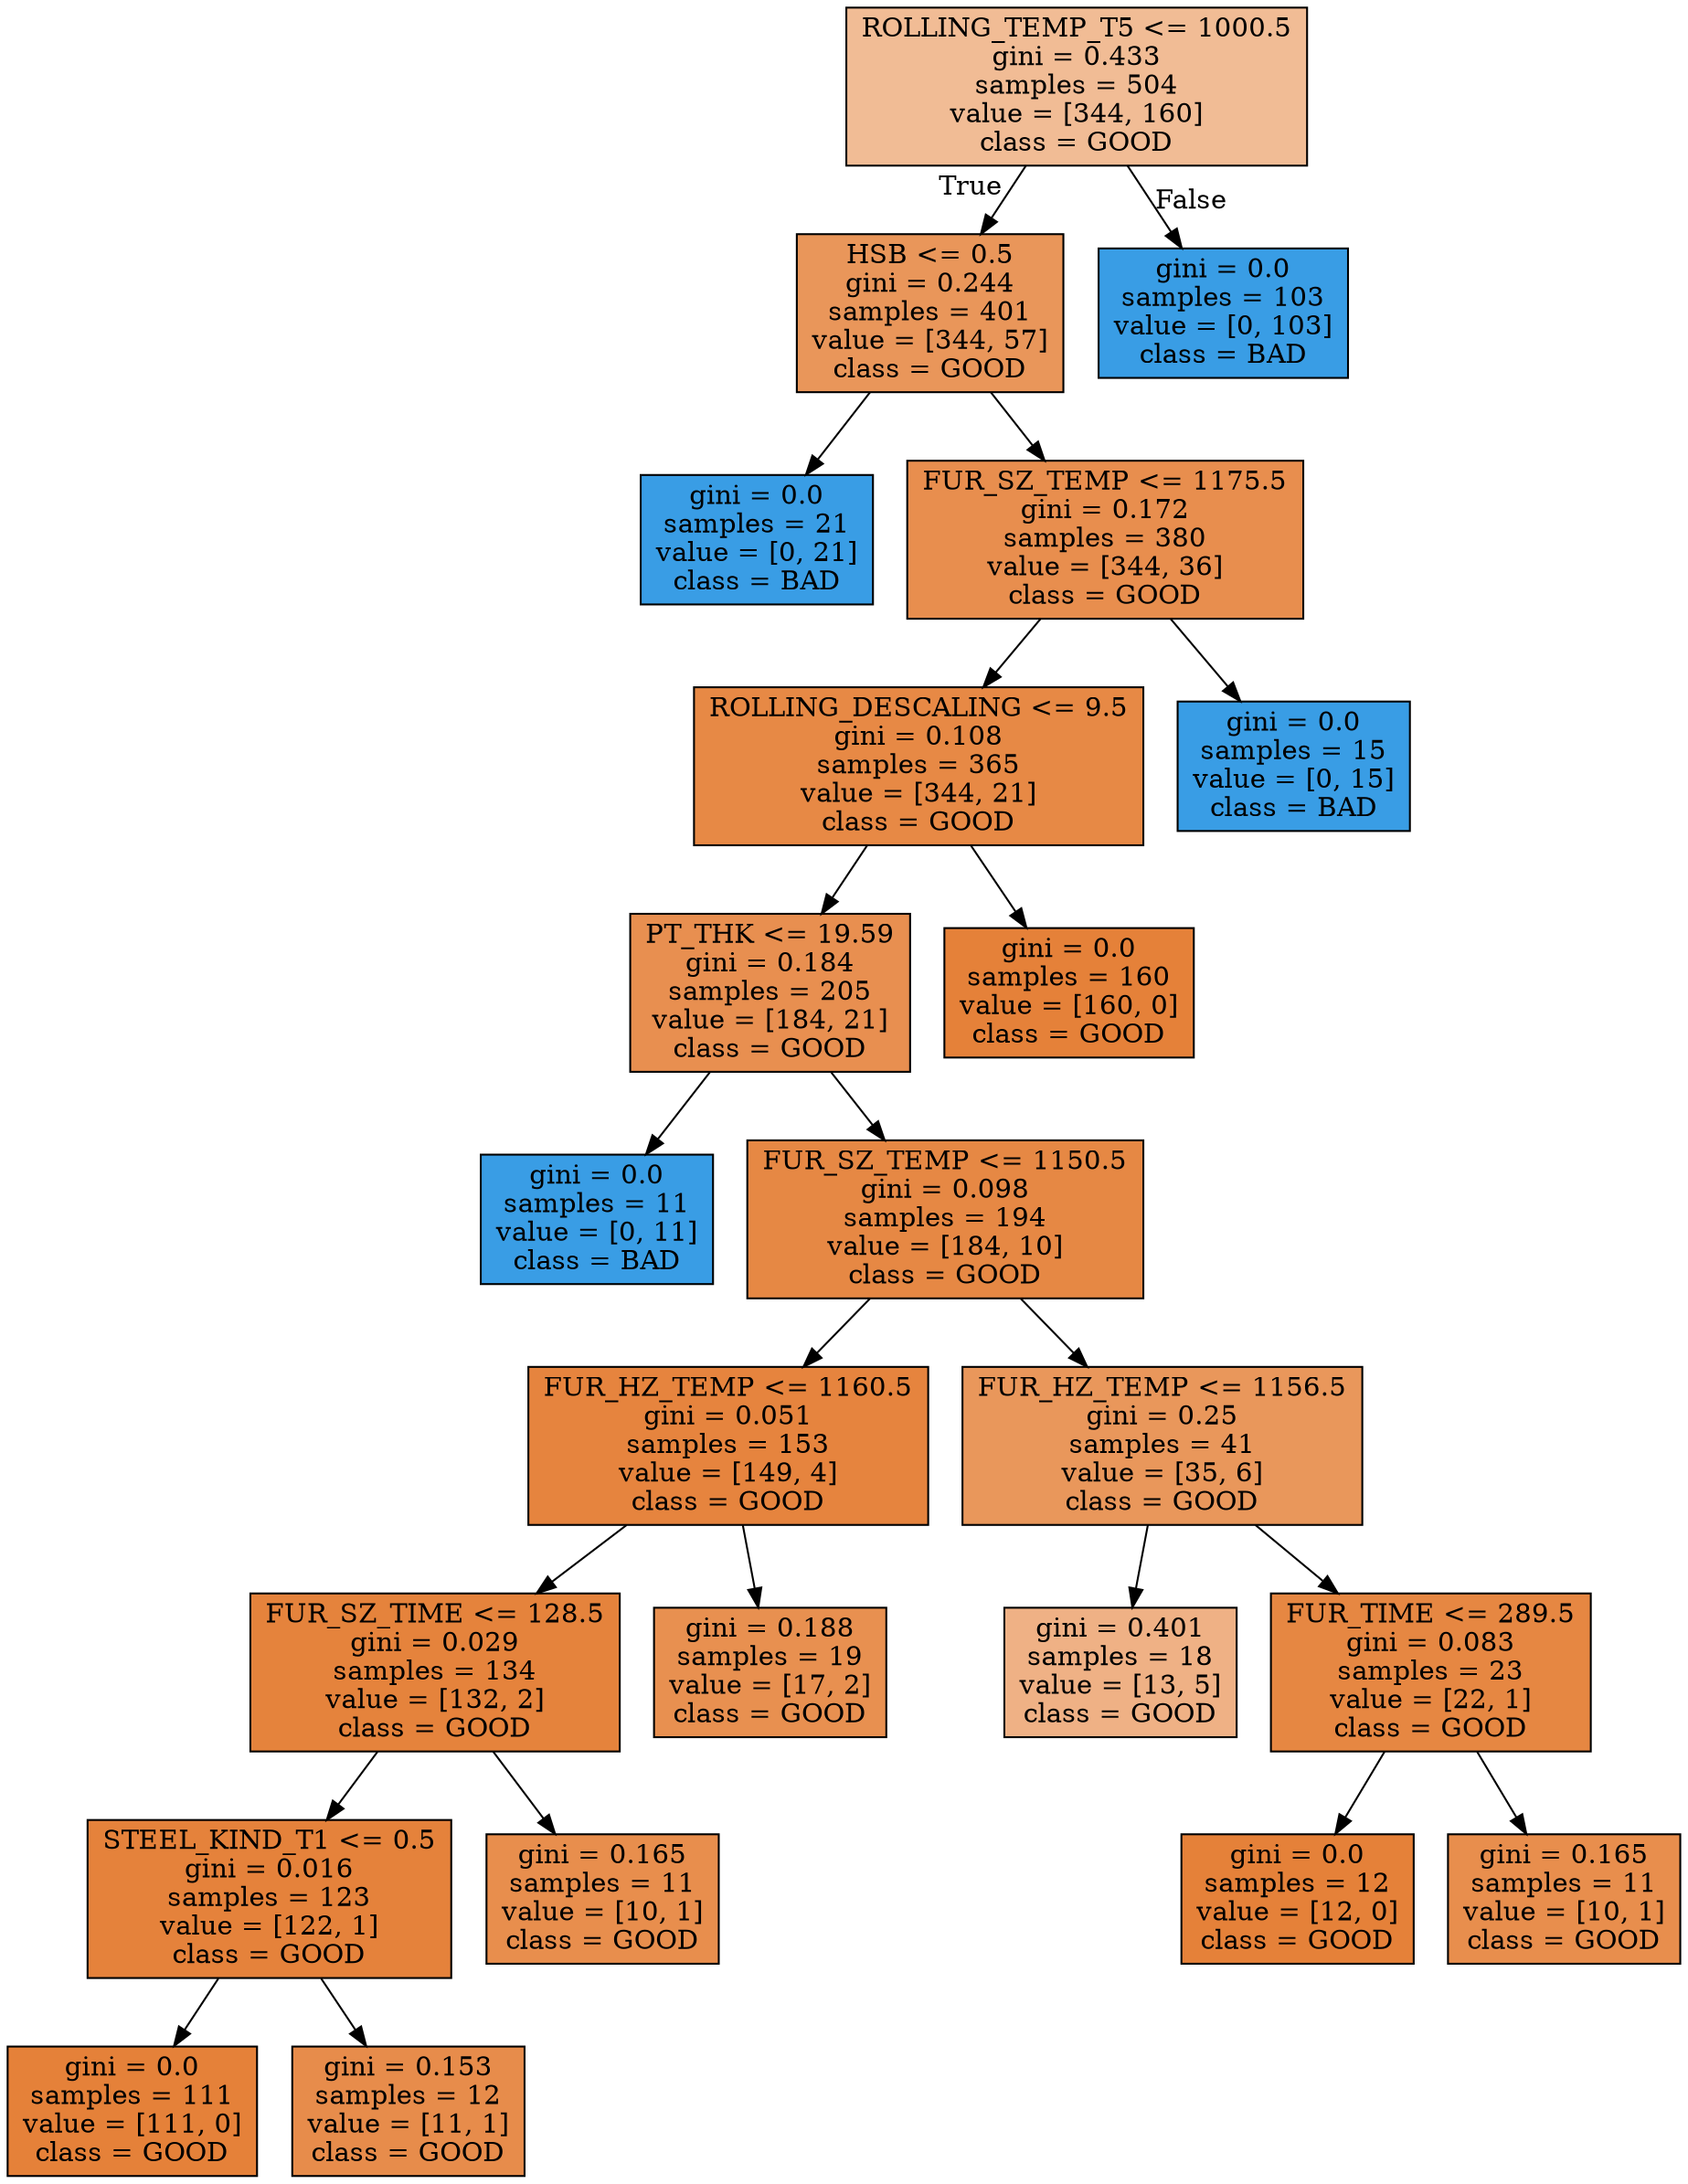 digraph Tree {
node [shape=box, style="filled", color="black"] ;
0 [label="ROLLING_TEMP_T5 <= 1000.5\ngini = 0.433\nsamples = 504\nvalue = [344, 160]\nclass = GOOD", fillcolor="#f1bc95"] ;
1 [label="HSB <= 0.5\ngini = 0.244\nsamples = 401\nvalue = [344, 57]\nclass = GOOD", fillcolor="#e9965a"] ;
0 -> 1 [labeldistance=2.5, labelangle=45, headlabel="True"] ;
2 [label="gini = 0.0\nsamples = 21\nvalue = [0, 21]\nclass = BAD", fillcolor="#399de5"] ;
1 -> 2 ;
3 [label="FUR_SZ_TEMP <= 1175.5\ngini = 0.172\nsamples = 380\nvalue = [344, 36]\nclass = GOOD", fillcolor="#e88e4e"] ;
1 -> 3 ;
4 [label="ROLLING_DESCALING <= 9.5\ngini = 0.108\nsamples = 365\nvalue = [344, 21]\nclass = GOOD", fillcolor="#e78945"] ;
3 -> 4 ;
5 [label="PT_THK <= 19.59\ngini = 0.184\nsamples = 205\nvalue = [184, 21]\nclass = GOOD", fillcolor="#e88f50"] ;
4 -> 5 ;
6 [label="gini = 0.0\nsamples = 11\nvalue = [0, 11]\nclass = BAD", fillcolor="#399de5"] ;
5 -> 6 ;
7 [label="FUR_SZ_TEMP <= 1150.5\ngini = 0.098\nsamples = 194\nvalue = [184, 10]\nclass = GOOD", fillcolor="#e68844"] ;
5 -> 7 ;
8 [label="FUR_HZ_TEMP <= 1160.5\ngini = 0.051\nsamples = 153\nvalue = [149, 4]\nclass = GOOD", fillcolor="#e6843e"] ;
7 -> 8 ;
9 [label="FUR_SZ_TIME <= 128.5\ngini = 0.029\nsamples = 134\nvalue = [132, 2]\nclass = GOOD", fillcolor="#e5833c"] ;
8 -> 9 ;
10 [label="STEEL_KIND_T1 <= 0.5\ngini = 0.016\nsamples = 123\nvalue = [122, 1]\nclass = GOOD", fillcolor="#e5823b"] ;
9 -> 10 ;
11 [label="gini = 0.0\nsamples = 111\nvalue = [111, 0]\nclass = GOOD", fillcolor="#e58139"] ;
10 -> 11 ;
12 [label="gini = 0.153\nsamples = 12\nvalue = [11, 1]\nclass = GOOD", fillcolor="#e78c4b"] ;
10 -> 12 ;
13 [label="gini = 0.165\nsamples = 11\nvalue = [10, 1]\nclass = GOOD", fillcolor="#e88e4d"] ;
9 -> 13 ;
14 [label="gini = 0.188\nsamples = 19\nvalue = [17, 2]\nclass = GOOD", fillcolor="#e89050"] ;
8 -> 14 ;
15 [label="FUR_HZ_TEMP <= 1156.5\ngini = 0.25\nsamples = 41\nvalue = [35, 6]\nclass = GOOD", fillcolor="#e9975b"] ;
7 -> 15 ;
16 [label="gini = 0.401\nsamples = 18\nvalue = [13, 5]\nclass = GOOD", fillcolor="#efb185"] ;
15 -> 16 ;
17 [label="FUR_TIME <= 289.5\ngini = 0.083\nsamples = 23\nvalue = [22, 1]\nclass = GOOD", fillcolor="#e68742"] ;
15 -> 17 ;
18 [label="gini = 0.0\nsamples = 12\nvalue = [12, 0]\nclass = GOOD", fillcolor="#e58139"] ;
17 -> 18 ;
19 [label="gini = 0.165\nsamples = 11\nvalue = [10, 1]\nclass = GOOD", fillcolor="#e88e4d"] ;
17 -> 19 ;
20 [label="gini = 0.0\nsamples = 160\nvalue = [160, 0]\nclass = GOOD", fillcolor="#e58139"] ;
4 -> 20 ;
21 [label="gini = 0.0\nsamples = 15\nvalue = [0, 15]\nclass = BAD", fillcolor="#399de5"] ;
3 -> 21 ;
22 [label="gini = 0.0\nsamples = 103\nvalue = [0, 103]\nclass = BAD", fillcolor="#399de5"] ;
0 -> 22 [labeldistance=2.5, labelangle=-45, headlabel="False"] ;
}